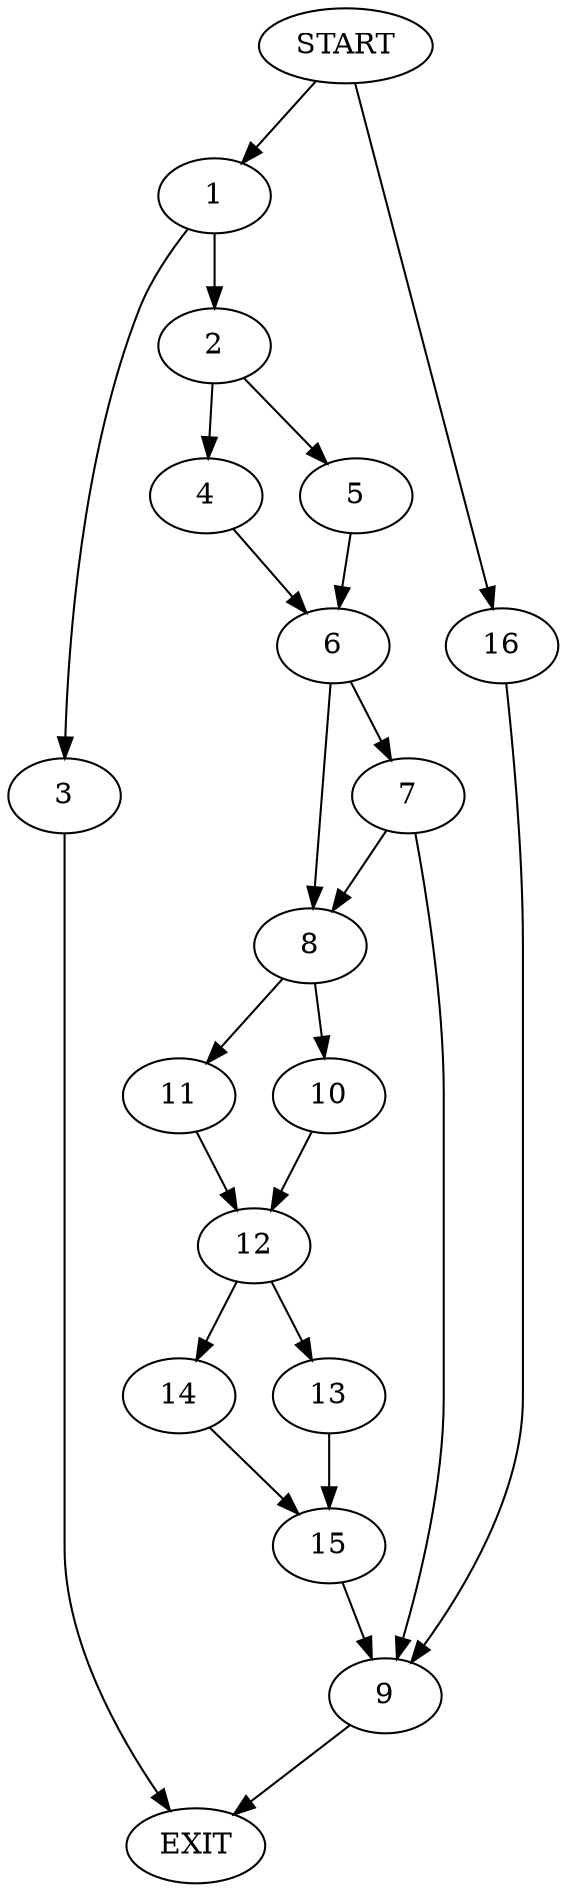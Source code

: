 digraph {
0 [label="START"]
17 [label="EXIT"]
0 -> 1
1 -> 2
1 -> 3
2 -> 4
2 -> 5
3 -> 17
5 -> 6
4 -> 6
6 -> 7
6 -> 8
7 -> 9
7 -> 8
8 -> 10
8 -> 11
9 -> 17
11 -> 12
10 -> 12
12 -> 13
12 -> 14
14 -> 15
13 -> 15
15 -> 9
0 -> 16
16 -> 9
}
